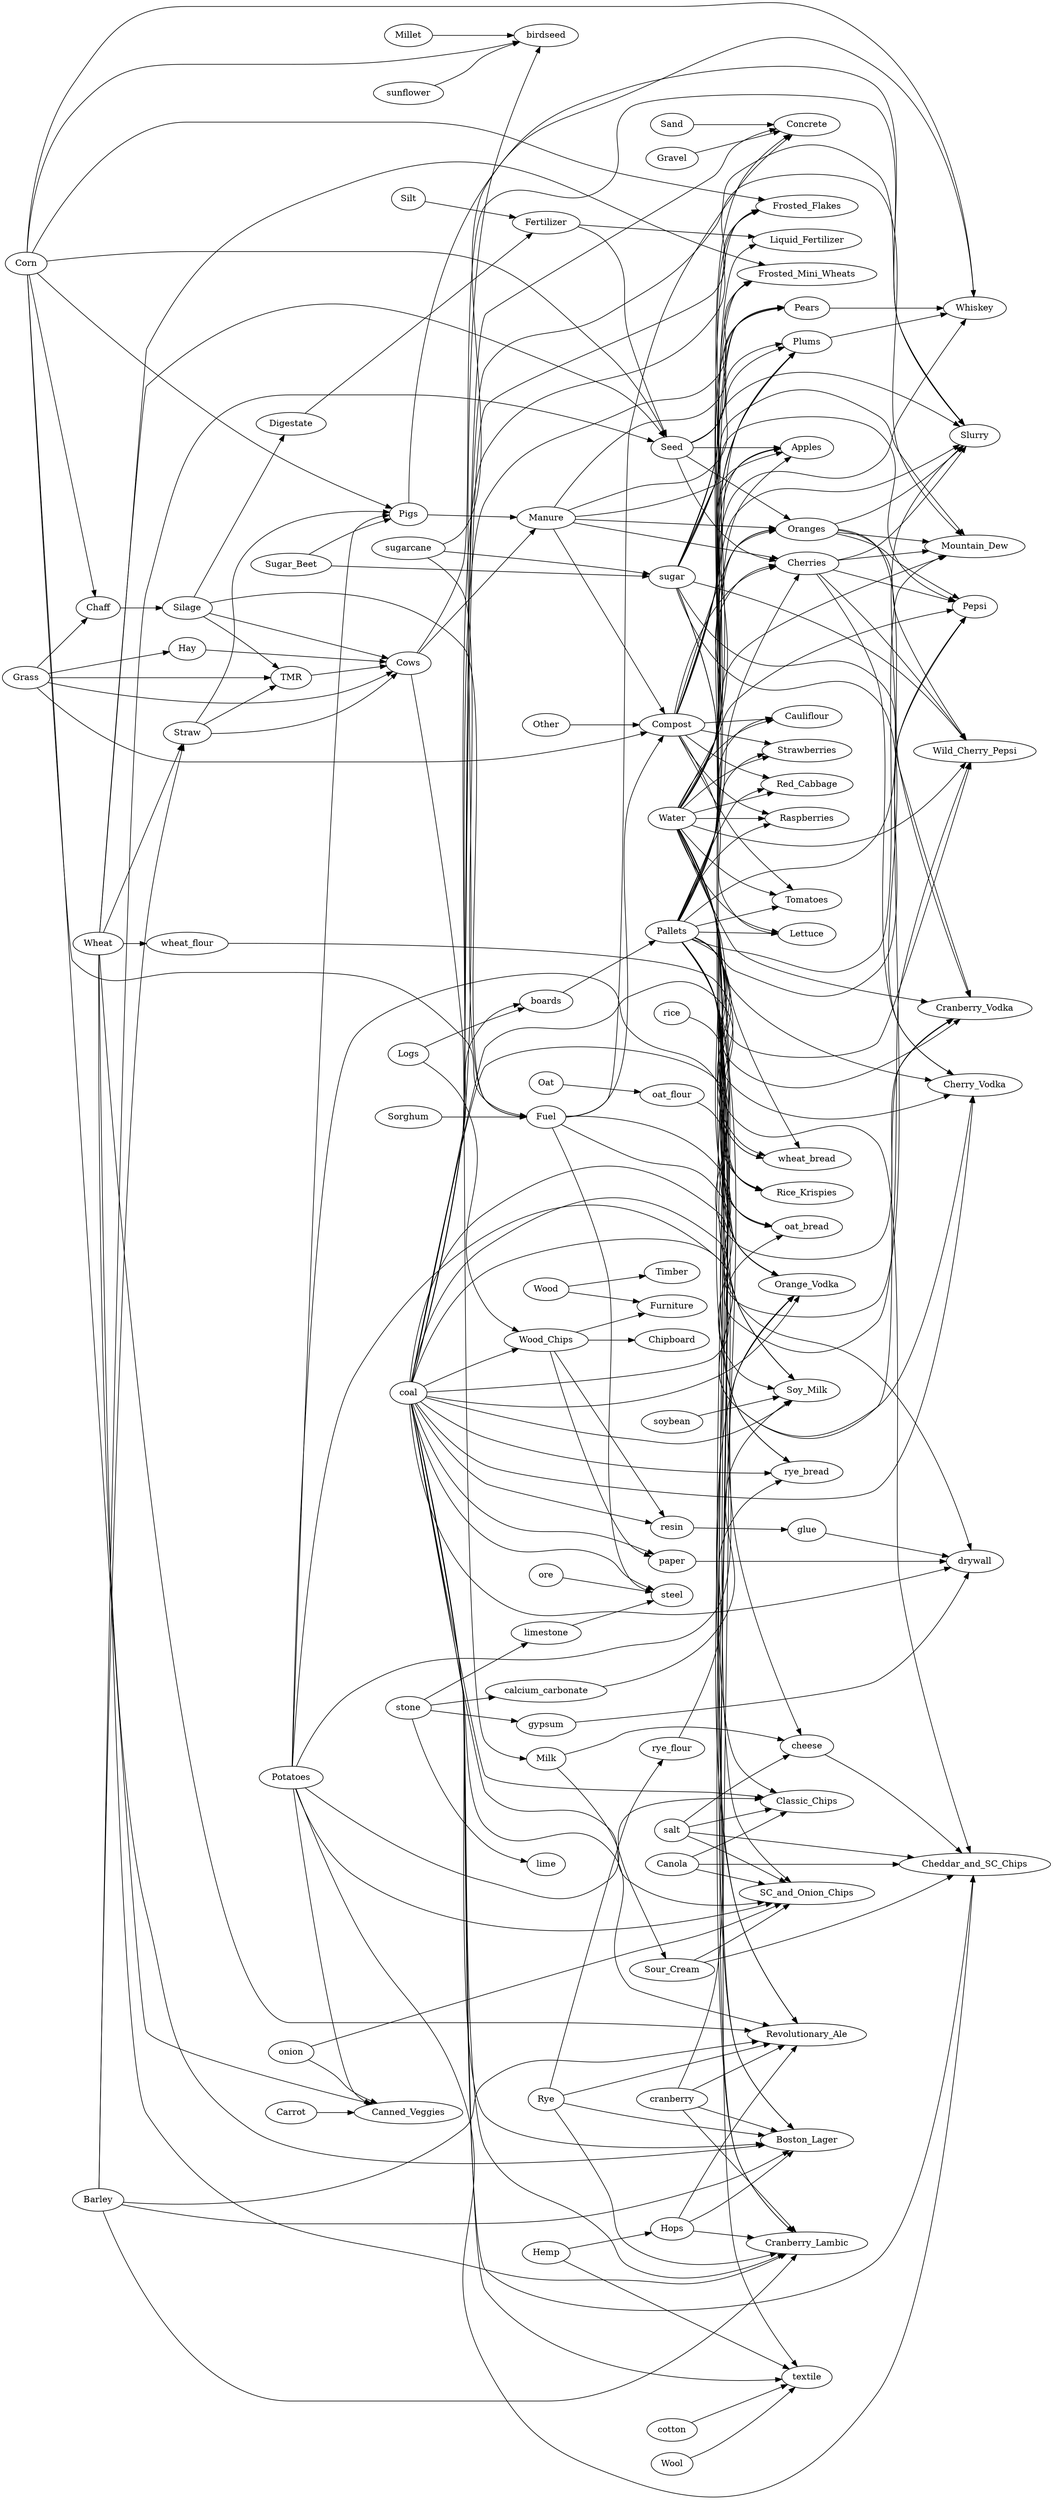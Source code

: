 strict digraph pv {
    rankdir=LR;

    // Pigs
    Wheat       -> Straw
    Barley      -> Straw
    Straw       -> Pigs
    Pigs        -> Manure
    Pigs        -> Slurry

    Corn        -> Pigs
    Sugar_Beet  -> Pigs
    Potatoes    -> Pigs

    // Cows
    Wheat       -> Straw
    Barley      -> Straw
    Straw       -> Cows
    Cows        -> Manure
    Cows        -> Slurry
    Cows        -> Milk

    Grass       -> Cows
    Grass       -> Hay
    Hay         -> Cows
    Silage      -> Cows

    Grass       -> TMR
    Silage      -> TMR
    Straw       -> TMR
    TMR         -> Cows

    // Silage
    Grass       -> Chaff
    Corn        -> Chaff

    Chaff       -> Silage
    Silage      -> Digestate
    Silage      -> Fuel

    // Seed Maker
    Wheat       -> Seed
    Fertilizer  -> Seed

    Barley      -> Seed
    Fertilizer  -> Seed

    Corn        -> Seed
    Fertilizer  -> Seed

    // Liquid Fertilizer
    Fertilizer  -> Liquid_Fertilizer
    Water       -> Liquid_Fertilizer

    // Fertilizer
    Silt        -> Fertilizer
    Digestate   -> Fertilizer

    // Orchards
    Seed        -> Apples
    Water       -> Apples
    Manure      -> Apples
    Compost     -> Apples
    Pallets     -> Apples

    Seed        -> Cherries
    Water       -> Cherries
    Manure      -> Cherries
    Compost     -> Cherries
    Pallets     -> Cherries

    Seed        -> Oranges
    Water       -> Oranges
    Manure      -> Oranges
    Compost     -> Oranges
    Pallets     -> Oranges

    Seed        -> Pears
    Water       -> Pears
    Manure      -> Pears
    Compost     -> Pears
    Pallets     -> Pears

    Seed        -> Plums
    Water       -> Plums
    Manure      -> Plums
    Compost     -> Plums
    Pallets     -> Plums

    // Greenhouses
    Water       -> Lettuce
    Compost     -> Lettuce
    Pallets     -> Lettuce

    Water       -> Tomatoes
    Compost     -> Tomatoes
    Pallets     -> Tomatoes

    Water       -> Cauliflour
    Compost     -> Cauliflour
    Pallets     -> Cauliflour

    Water       -> Red_Cabbage
    Compost     -> Red_Cabbage
    Pallets     -> Red_Cabbage

    Water       -> Strawberries
    Compost     -> Strawberries
    Pallets     -> Strawberries

    Water       -> Raspberries
    Compost     -> Raspberries
    Pallets     -> Raspberries

    // Compost Place
    Manure      -> Compost
    Fuel        -> Compost

    Grass       -> Compost
    Fuel        -> Compost

    Other       -> Compost
    Fuel        -> Compost

    // Pallet Place
    boards -> Pallets

    // Blackcap Birdseed
    Millet      -> birdseed
    sunflower   -> birdseed
    Corn        -> birdseed
    coal        -> birdseed

    // Grain Mill
    Wheat   -> wheat_flour
    Rye     -> rye_flour
    Oat     -> oat_flour

    // Sugar Refinery
    Sugar_Beet  -> sugar
    sugarcane   -> sugar

    // Hops and Props
    Hemp        -> Hops

    // Pjevs Concrete
    Sand        -> Concrete
    Gravel      -> Concrete
    Water       -> Concrete

    Sand        -> Concrete
    Gravel      -> Concrete
    Water       -> Concrete
    coal        -> Concrete

    Sand        -> Concrete
    Gravel      -> Concrete
    Water       -> Concrete
    Fuel        -> Concrete

    // Heartland Bread
    coal        -> wheat_bread
    Water       -> wheat_bread
    Pallets     -> wheat_bread
    wheat_flour -> wheat_bread

    coal        -> oat_bread
    Water       -> oat_bread
    Pallets     -> oat_bread
    oat_flour   -> oat_bread

    coal        -> rye_bread
    Water       -> rye_bread
    Pallets     -> rye_bread
    rye_flour   -> rye_bread

    // Cogent Forest Products
    Wood_Chips  -> paper
    coal        -> paper

    Wood_Chips  -> resin
    coal        -> resin

    Logs        -> boards
    Logs        -> Wood_Chips
    coal        -> boards
    coal        -> Wood_Chips

    // Sam Adams
    coal        -> Boston_Lager
    Wheat       -> Boston_Lager
    Barley      -> Boston_Lager
    Hops        -> Boston_Lager
    cranberry   -> Boston_Lager
    Rye         -> Boston_Lager
    Water       -> Boston_Lager
    Pallets     -> Boston_Lager

    coal        -> Revolutionary_Ale
    Wheat       -> Revolutionary_Ale
    Barley      -> Revolutionary_Ale
    Hops        -> Revolutionary_Ale
    cranberry   -> Revolutionary_Ale
    Rye         -> Revolutionary_Ale
    Water       -> Revolutionary_Ale
    Pallets     -> Revolutionary_Ale

    coal        -> Cranberry_Lambic
    Wheat       -> Cranberry_Lambic
    Barley      -> Cranberry_Lambic
    Hops        -> Cranberry_Lambic
    cranberry   -> Cranberry_Lambic
    Rye         -> Cranberry_Lambic
    Water       -> Cranberry_Lambic
    Pallets     -> Cranberry_Lambic

    // Kellogs
    coal        -> Frosted_Mini_Wheats
    Wheat       -> Frosted_Mini_Wheats
    sugar       -> Frosted_Mini_Wheats
    Pallets     -> Frosted_Mini_Wheats

    coal        -> Frosted_Flakes
    Corn        -> Frosted_Flakes
    sugar       -> Frosted_Flakes
    Pallets     -> Frosted_Flakes

    coal        -> Rice_Krispies
    rice        -> Rice_Krispies
    sugar       -> Rice_Krispies
    Pallets     -> Rice_Krispies

    // Frito Lay
    coal        -> Classic_Chips
    Potatoes    -> Classic_Chips
    Canola      -> Classic_Chips
    salt        -> Classic_Chips
    Pallets     -> Classic_Chips

    coal        -> Cheddar_and_SC_Chips
    Potatoes    -> Cheddar_and_SC_Chips
    Canola      -> Cheddar_and_SC_Chips
    salt        -> Cheddar_and_SC_Chips
    cheese      -> Cheddar_and_SC_Chips
    Sour_Cream  -> Cheddar_and_SC_Chips
    Pallets     -> Cheddar_and_SC_Chips

    coal        -> SC_and_Onion_Chips
    Potatoes    -> SC_and_Onion_Chips
    Canola      -> SC_and_Onion_Chips
    onion       -> SC_and_Onion_Chips
    salt        -> SC_and_Onion_Chips
    Sour_Cream  -> SC_and_Onion_Chips
    Pallets     -> SC_and_Onion_Chips

    // National Gypsum
    coal        -> drywall
    glue        -> drywall
    paper       -> drywall
    gypsum      -> drywall
    Fuel        -> drywall

    // Pepsi
    coal        -> Pepsi
    sugar       -> Pepsi
    Cherries    -> Pepsi
    Oranges     -> Pepsi
    Water       -> Pepsi
    Pallets     -> Pepsi

    coal        -> Wild_Cherry_Pepsi
    sugar       -> Wild_Cherry_Pepsi
    Cherries    -> Wild_Cherry_Pepsi
    Oranges     -> Wild_Cherry_Pepsi
    Water       -> Wild_Cherry_Pepsi
    Pallets     -> Wild_Cherry_Pepsi

    coal        -> Mountain_Dew
    sugar       -> Mountain_Dew
    Cherries    -> Mountain_Dew
    Oranges     -> Mountain_Dew
    Water       -> Mountain_Dew
    Pallets     -> Mountain_Dew

    coal        -> Slurry
    sugar       -> Slurry
    Cherries    -> Slurry
    Oranges     -> Slurry
    Water       -> Slurry
    Pallets     -> Slurry

    // F.M. Textile
    cotton      -> textile
    Hemp        -> textile
    coal        -> textile
    Wool        -> textile
    Pallets     -> textile

    // User Glue
    resin       -> glue

    // Smirnoff
    coal        -> Cherry_Vodka
    Potatoes    -> Cherry_Vodka
    sugar       -> Cherry_Vodka
    Cherries    -> Cherry_Vodka
    Water       -> Cherry_Vodka
    Pallets     -> Cherry_Vodka

    coal        -> Orange_Vodka
    Potatoes    -> Orange_Vodka
    sugar       -> Orange_Vodka
    cranberry   -> Orange_Vodka
    Water       -> Orange_Vodka
    Pallets     -> Orange_Vodka

    coal        -> Cranberry_Vodka
    Potatoes    -> Cranberry_Vodka
    sugar       -> Cranberry_Vodka
    Oranges     -> Cranberry_Vodka
    Water       -> Cranberry_Vodka
    Pallets     -> Cranberry_Vodka

    // Silk Soymilk
    coal        -> Soy_Milk
    soybean     -> Soy_Milk
    calcium_carbonate -> Soy_Milk
    Water       -> Soy_Milk
    Fuel        -> Soy_Milk
    Pallets     -> Soy_Milk

    // Shell Fuel
    Sorghum     -> Fuel
    sugarcane   -> Fuel
    Corn        -> Fuel

    // Borden Dairy
    Milk        -> cheese
    Water       -> cheese
    salt        -> cheese

    Milk        -> Sour_Cream

    // Stone Processing
    stone       -> lime
    stone       -> limestone
    stone       -> calcium_carbonate
    stone       -> gypsum

    // Popcorn Suttons
    Water       -> Whiskey
    Pears       -> Whiskey
    Plums       -> Whiskey
    sugarcane   -> Whiskey
    Corn        -> Whiskey

    // Krystal Steel
    ore         -> steel
    limestone   -> steel
    coal        -> steel
    Fuel        -> steel

    // Furniture Factory
    Wood_Chips  -> Chipboard

    Wood        -> Timber

    Wood_Chips  -> Furniture
    Wood        -> Furniture

    // Delmonte
    Potatoes    -> Canned_Veggies
    Corn        -> Canned_Veggies
    onion       -> Canned_Veggies
    Carrot      -> Canned_Veggies
}
